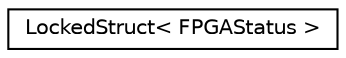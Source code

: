 digraph "Graphical Class Hierarchy"
{
  edge [fontname="Helvetica",fontsize="10",labelfontname="Helvetica",labelfontsize="10"];
  node [fontname="Helvetica",fontsize="10",shape=record];
  rankdir="LR";
  Node0 [label="LockedStruct\< FPGAStatus \>",height=0.2,width=0.4,color="black", fillcolor="white", style="filled",URL="$struct_locked_struct.html"];
}
